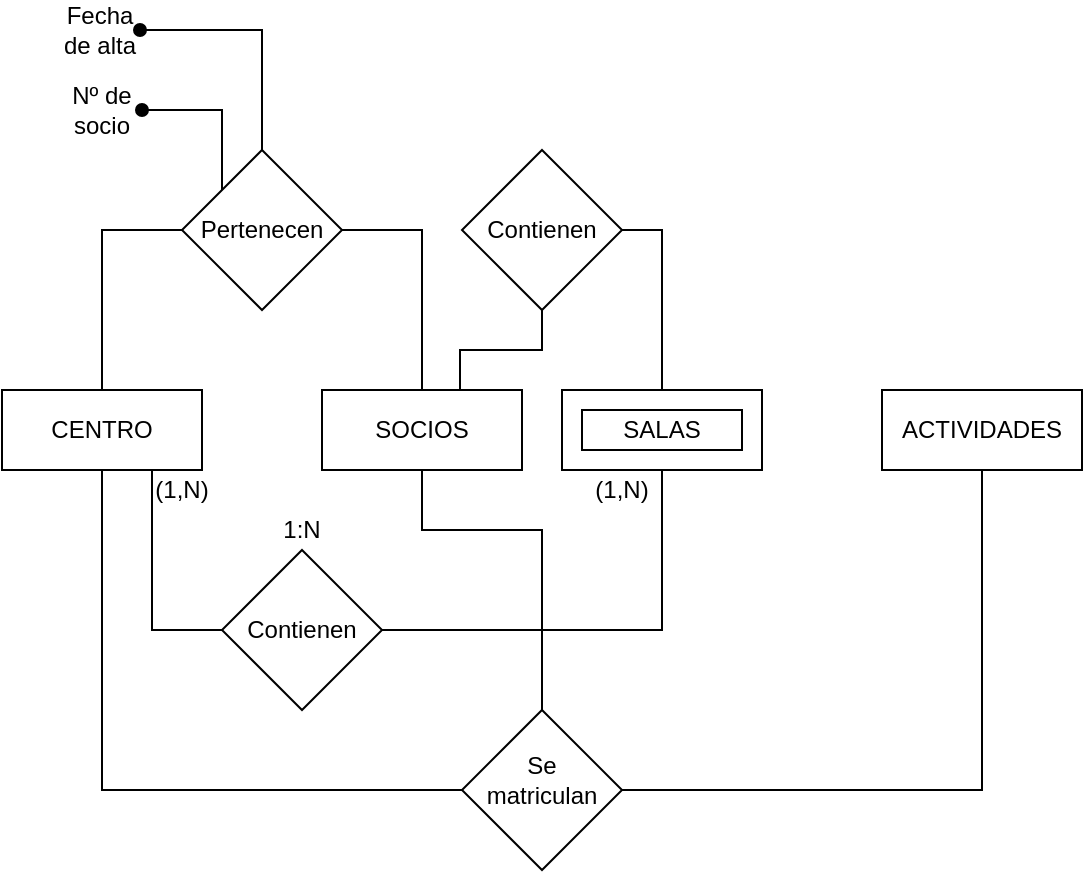 <mxfile>
    <diagram id="OIZW0UKPXTxw3Oa4JtmP" name="Page-1">
        <mxGraphModel dx="251" dy="191" grid="1" gridSize="10" guides="1" tooltips="1" connect="1" arrows="1" fold="1" page="1" pageScale="1" pageWidth="827" pageHeight="1169" math="0" shadow="0">
            <root>
                <mxCell id="0"/>
                <mxCell id="1" parent="0"/>
                <mxCell id="26" value="" style="rounded=0;whiteSpace=wrap;html=1;glass=0;sketch=0;shadow=0;" vertex="1" parent="1">
                    <mxGeometry x="310" y="200" width="100" height="40" as="geometry"/>
                </mxCell>
                <mxCell id="55" value="" style="rounded=0;whiteSpace=wrap;html=1;shadow=0;glass=0;sketch=0;gradientColor=none;" vertex="1" parent="1">
                    <mxGeometry x="320" y="210" width="80" height="20" as="geometry"/>
                </mxCell>
                <mxCell id="20" style="edgeStyle=orthogonalEdgeStyle;rounded=0;orthogonalLoop=1;jettySize=auto;html=1;entryX=0;entryY=0.5;entryDx=0;entryDy=0;endArrow=none;endFill=0;" edge="1" parent="1" source="2" target="14">
                    <mxGeometry relative="1" as="geometry">
                        <Array as="points">
                            <mxPoint x="80" y="120"/>
                        </Array>
                    </mxGeometry>
                </mxCell>
                <mxCell id="40" style="edgeStyle=orthogonalEdgeStyle;rounded=0;orthogonalLoop=1;jettySize=auto;html=1;entryX=0;entryY=0.5;entryDx=0;entryDy=0;endArrow=none;endFill=0;" edge="1" parent="1" source="2" target="27">
                    <mxGeometry relative="1" as="geometry">
                        <Array as="points">
                            <mxPoint x="80" y="400"/>
                        </Array>
                    </mxGeometry>
                </mxCell>
                <mxCell id="2" value="" style="rounded=0;whiteSpace=wrap;html=1;" vertex="1" parent="1">
                    <mxGeometry x="30" y="200" width="100" height="40" as="geometry"/>
                </mxCell>
                <mxCell id="3" value="CENTRO" style="text;html=1;strokeColor=none;fillColor=none;align=center;verticalAlign=middle;whiteSpace=wrap;rounded=0;" vertex="1" parent="1">
                    <mxGeometry x="60" y="210" width="40" height="20" as="geometry"/>
                </mxCell>
                <mxCell id="16" style="edgeStyle=orthogonalEdgeStyle;rounded=0;orthogonalLoop=1;jettySize=auto;html=1;entryX=1;entryY=0.5;entryDx=0;entryDy=0;endArrow=none;endFill=0;" edge="1" parent="1" source="4" target="14">
                    <mxGeometry relative="1" as="geometry">
                        <Array as="points">
                            <mxPoint x="240" y="120"/>
                        </Array>
                    </mxGeometry>
                </mxCell>
                <mxCell id="4" value="" style="rounded=0;whiteSpace=wrap;html=1;direction=west;" vertex="1" parent="1">
                    <mxGeometry x="190" y="200" width="100" height="40" as="geometry"/>
                </mxCell>
                <mxCell id="5" value="SOCIOS" style="text;html=1;strokeColor=none;fillColor=none;align=center;verticalAlign=middle;whiteSpace=wrap;rounded=0;" vertex="1" parent="1">
                    <mxGeometry x="220" y="210" width="40" height="20" as="geometry"/>
                </mxCell>
                <mxCell id="41" style="edgeStyle=orthogonalEdgeStyle;rounded=0;orthogonalLoop=1;jettySize=auto;html=1;entryX=1;entryY=0.5;entryDx=0;entryDy=0;endArrow=none;endFill=0;" edge="1" parent="1" source="6" target="27">
                    <mxGeometry relative="1" as="geometry">
                        <Array as="points">
                            <mxPoint x="520" y="400"/>
                        </Array>
                    </mxGeometry>
                </mxCell>
                <mxCell id="6" value="" style="rounded=0;whiteSpace=wrap;html=1;glass=0;sketch=0;shadow=0;" vertex="1" parent="1">
                    <mxGeometry x="470" y="200" width="100" height="40" as="geometry"/>
                </mxCell>
                <mxCell id="11" value="ACTIVIDADES" style="text;html=1;strokeColor=none;fillColor=none;align=center;verticalAlign=middle;whiteSpace=wrap;rounded=0;shadow=0;glass=0;sketch=0;" vertex="1" parent="1">
                    <mxGeometry x="500" y="210" width="40" height="20" as="geometry"/>
                </mxCell>
                <mxCell id="64" style="edgeStyle=orthogonalEdgeStyle;rounded=0;orthogonalLoop=1;jettySize=auto;html=1;entryX=1;entryY=0.5;entryDx=0;entryDy=0;endArrow=oval;endFill=1;startArrow=none;startFill=0;" edge="1" parent="1" source="14" target="33">
                    <mxGeometry relative="1" as="geometry">
                        <Array as="points">
                            <mxPoint x="160" y="20"/>
                        </Array>
                    </mxGeometry>
                </mxCell>
                <mxCell id="68" style="edgeStyle=orthogonalEdgeStyle;rounded=0;orthogonalLoop=1;jettySize=auto;html=1;exitX=0;exitY=0;exitDx=0;exitDy=0;entryX=1;entryY=0.5;entryDx=0;entryDy=0;startArrow=none;startFill=0;endArrow=oval;endFill=1;" edge="1" parent="1" source="14" target="36">
                    <mxGeometry relative="1" as="geometry">
                        <Array as="points">
                            <mxPoint x="140" y="60"/>
                        </Array>
                    </mxGeometry>
                </mxCell>
                <mxCell id="14" value="" style="rhombus;whiteSpace=wrap;html=1;rounded=0;shadow=0;glass=0;sketch=0;" vertex="1" parent="1">
                    <mxGeometry x="120" y="80" width="80" height="80" as="geometry"/>
                </mxCell>
                <mxCell id="21" value="Pertenecen" style="text;html=1;strokeColor=none;fillColor=none;align=center;verticalAlign=middle;whiteSpace=wrap;rounded=0;shadow=0;glass=0;sketch=0;" vertex="1" parent="1">
                    <mxGeometry x="140" y="110" width="40" height="20" as="geometry"/>
                </mxCell>
                <mxCell id="53" style="edgeStyle=orthogonalEdgeStyle;rounded=0;orthogonalLoop=1;jettySize=auto;html=1;entryX=0.5;entryY=0;entryDx=0;entryDy=0;endArrow=none;endFill=0;" edge="1" parent="1" source="27" target="4">
                    <mxGeometry relative="1" as="geometry">
                        <Array as="points">
                            <mxPoint x="300" y="270"/>
                            <mxPoint x="240" y="270"/>
                        </Array>
                    </mxGeometry>
                </mxCell>
                <mxCell id="27" value="" style="rhombus;whiteSpace=wrap;html=1;rounded=0;shadow=0;glass=0;sketch=0;" vertex="1" parent="1">
                    <mxGeometry x="260" y="360" width="80" height="80" as="geometry"/>
                </mxCell>
                <mxCell id="28" value="Se matriculan" style="text;html=1;strokeColor=none;fillColor=none;align=center;verticalAlign=middle;whiteSpace=wrap;rounded=0;shadow=0;glass=0;sketch=0;" vertex="1" parent="1">
                    <mxGeometry x="280" y="385" width="40" height="20" as="geometry"/>
                </mxCell>
                <mxCell id="33" value="Fecha de alta" style="text;html=1;strokeColor=none;fillColor=none;align=center;verticalAlign=middle;whiteSpace=wrap;rounded=0;shadow=0;glass=0;sketch=0;" vertex="1" parent="1">
                    <mxGeometry x="59" y="10" width="40" height="20" as="geometry"/>
                </mxCell>
                <mxCell id="36" value="Nº de socio" style="text;html=1;strokeColor=none;fillColor=none;align=center;verticalAlign=middle;whiteSpace=wrap;rounded=0;shadow=0;glass=0;sketch=0;" vertex="1" parent="1">
                    <mxGeometry x="60" y="50" width="40" height="20" as="geometry"/>
                </mxCell>
                <mxCell id="44" style="edgeStyle=orthogonalEdgeStyle;rounded=0;orthogonalLoop=1;jettySize=auto;html=1;entryX=0.75;entryY=1;entryDx=0;entryDy=0;endArrow=none;endFill=0;" edge="1" parent="1" source="42" target="2">
                    <mxGeometry relative="1" as="geometry">
                        <Array as="points">
                            <mxPoint x="105" y="320"/>
                        </Array>
                    </mxGeometry>
                </mxCell>
                <mxCell id="45" style="edgeStyle=orthogonalEdgeStyle;rounded=0;orthogonalLoop=1;jettySize=auto;html=1;entryX=0.5;entryY=1;entryDx=0;entryDy=0;endArrow=none;endFill=0;" edge="1" parent="1" source="42" target="26">
                    <mxGeometry relative="1" as="geometry">
                        <Array as="points">
                            <mxPoint x="360" y="320"/>
                        </Array>
                    </mxGeometry>
                </mxCell>
                <mxCell id="42" value="" style="rhombus;whiteSpace=wrap;html=1;rounded=0;shadow=0;glass=0;sketch=0;" vertex="1" parent="1">
                    <mxGeometry x="140" y="280" width="80" height="80" as="geometry"/>
                </mxCell>
                <mxCell id="43" value="Contienen" style="text;html=1;strokeColor=none;fillColor=none;align=center;verticalAlign=middle;whiteSpace=wrap;rounded=0;shadow=0;glass=0;sketch=0;" vertex="1" parent="1">
                    <mxGeometry x="160" y="310" width="40" height="20" as="geometry"/>
                </mxCell>
                <mxCell id="50" value="(1,N)" style="text;html=1;strokeColor=none;fillColor=none;align=center;verticalAlign=middle;whiteSpace=wrap;rounded=0;shadow=0;glass=0;sketch=0;" vertex="1" parent="1">
                    <mxGeometry x="100" y="240" width="40" height="20" as="geometry"/>
                </mxCell>
                <mxCell id="52" value="(1,N)" style="text;html=1;strokeColor=none;fillColor=none;align=center;verticalAlign=middle;whiteSpace=wrap;rounded=0;shadow=0;glass=0;sketch=0;" vertex="1" parent="1">
                    <mxGeometry x="320" y="240" width="40" height="20" as="geometry"/>
                </mxCell>
                <mxCell id="54" value="1:N" style="text;html=1;strokeColor=none;fillColor=none;align=center;verticalAlign=middle;whiteSpace=wrap;rounded=0;shadow=0;glass=0;sketch=0;" vertex="1" parent="1">
                    <mxGeometry x="160" y="260" width="40" height="20" as="geometry"/>
                </mxCell>
                <mxCell id="56" value="SALAS" style="text;html=1;strokeColor=none;fillColor=none;align=center;verticalAlign=middle;whiteSpace=wrap;rounded=0;shadow=0;glass=0;sketch=0;" vertex="1" parent="1">
                    <mxGeometry x="340" y="210" width="40" height="20" as="geometry"/>
                </mxCell>
                <mxCell id="61" style="edgeStyle=orthogonalEdgeStyle;rounded=0;orthogonalLoop=1;jettySize=auto;html=1;endArrow=none;endFill=0;entryX=0.5;entryY=0;entryDx=0;entryDy=0;" edge="1" parent="1" source="59" target="26">
                    <mxGeometry relative="1" as="geometry">
                        <mxPoint x="360" y="190" as="targetPoint"/>
                        <Array as="points">
                            <mxPoint x="360" y="120"/>
                        </Array>
                    </mxGeometry>
                </mxCell>
                <mxCell id="62" style="edgeStyle=orthogonalEdgeStyle;rounded=0;orthogonalLoop=1;jettySize=auto;html=1;entryX=0.31;entryY=1;entryDx=0;entryDy=0;entryPerimeter=0;endArrow=none;endFill=0;" edge="1" parent="1" source="59" target="4">
                    <mxGeometry relative="1" as="geometry"/>
                </mxCell>
                <mxCell id="59" value="" style="rhombus;whiteSpace=wrap;html=1;rounded=0;shadow=0;glass=0;sketch=0;" vertex="1" parent="1">
                    <mxGeometry x="260" y="80" width="80" height="80" as="geometry"/>
                </mxCell>
                <mxCell id="60" value="Contienen" style="text;html=1;strokeColor=none;fillColor=none;align=center;verticalAlign=middle;whiteSpace=wrap;rounded=0;shadow=0;glass=0;sketch=0;" vertex="1" parent="1">
                    <mxGeometry x="280" y="110" width="40" height="20" as="geometry"/>
                </mxCell>
            </root>
        </mxGraphModel>
    </diagram>
</mxfile>